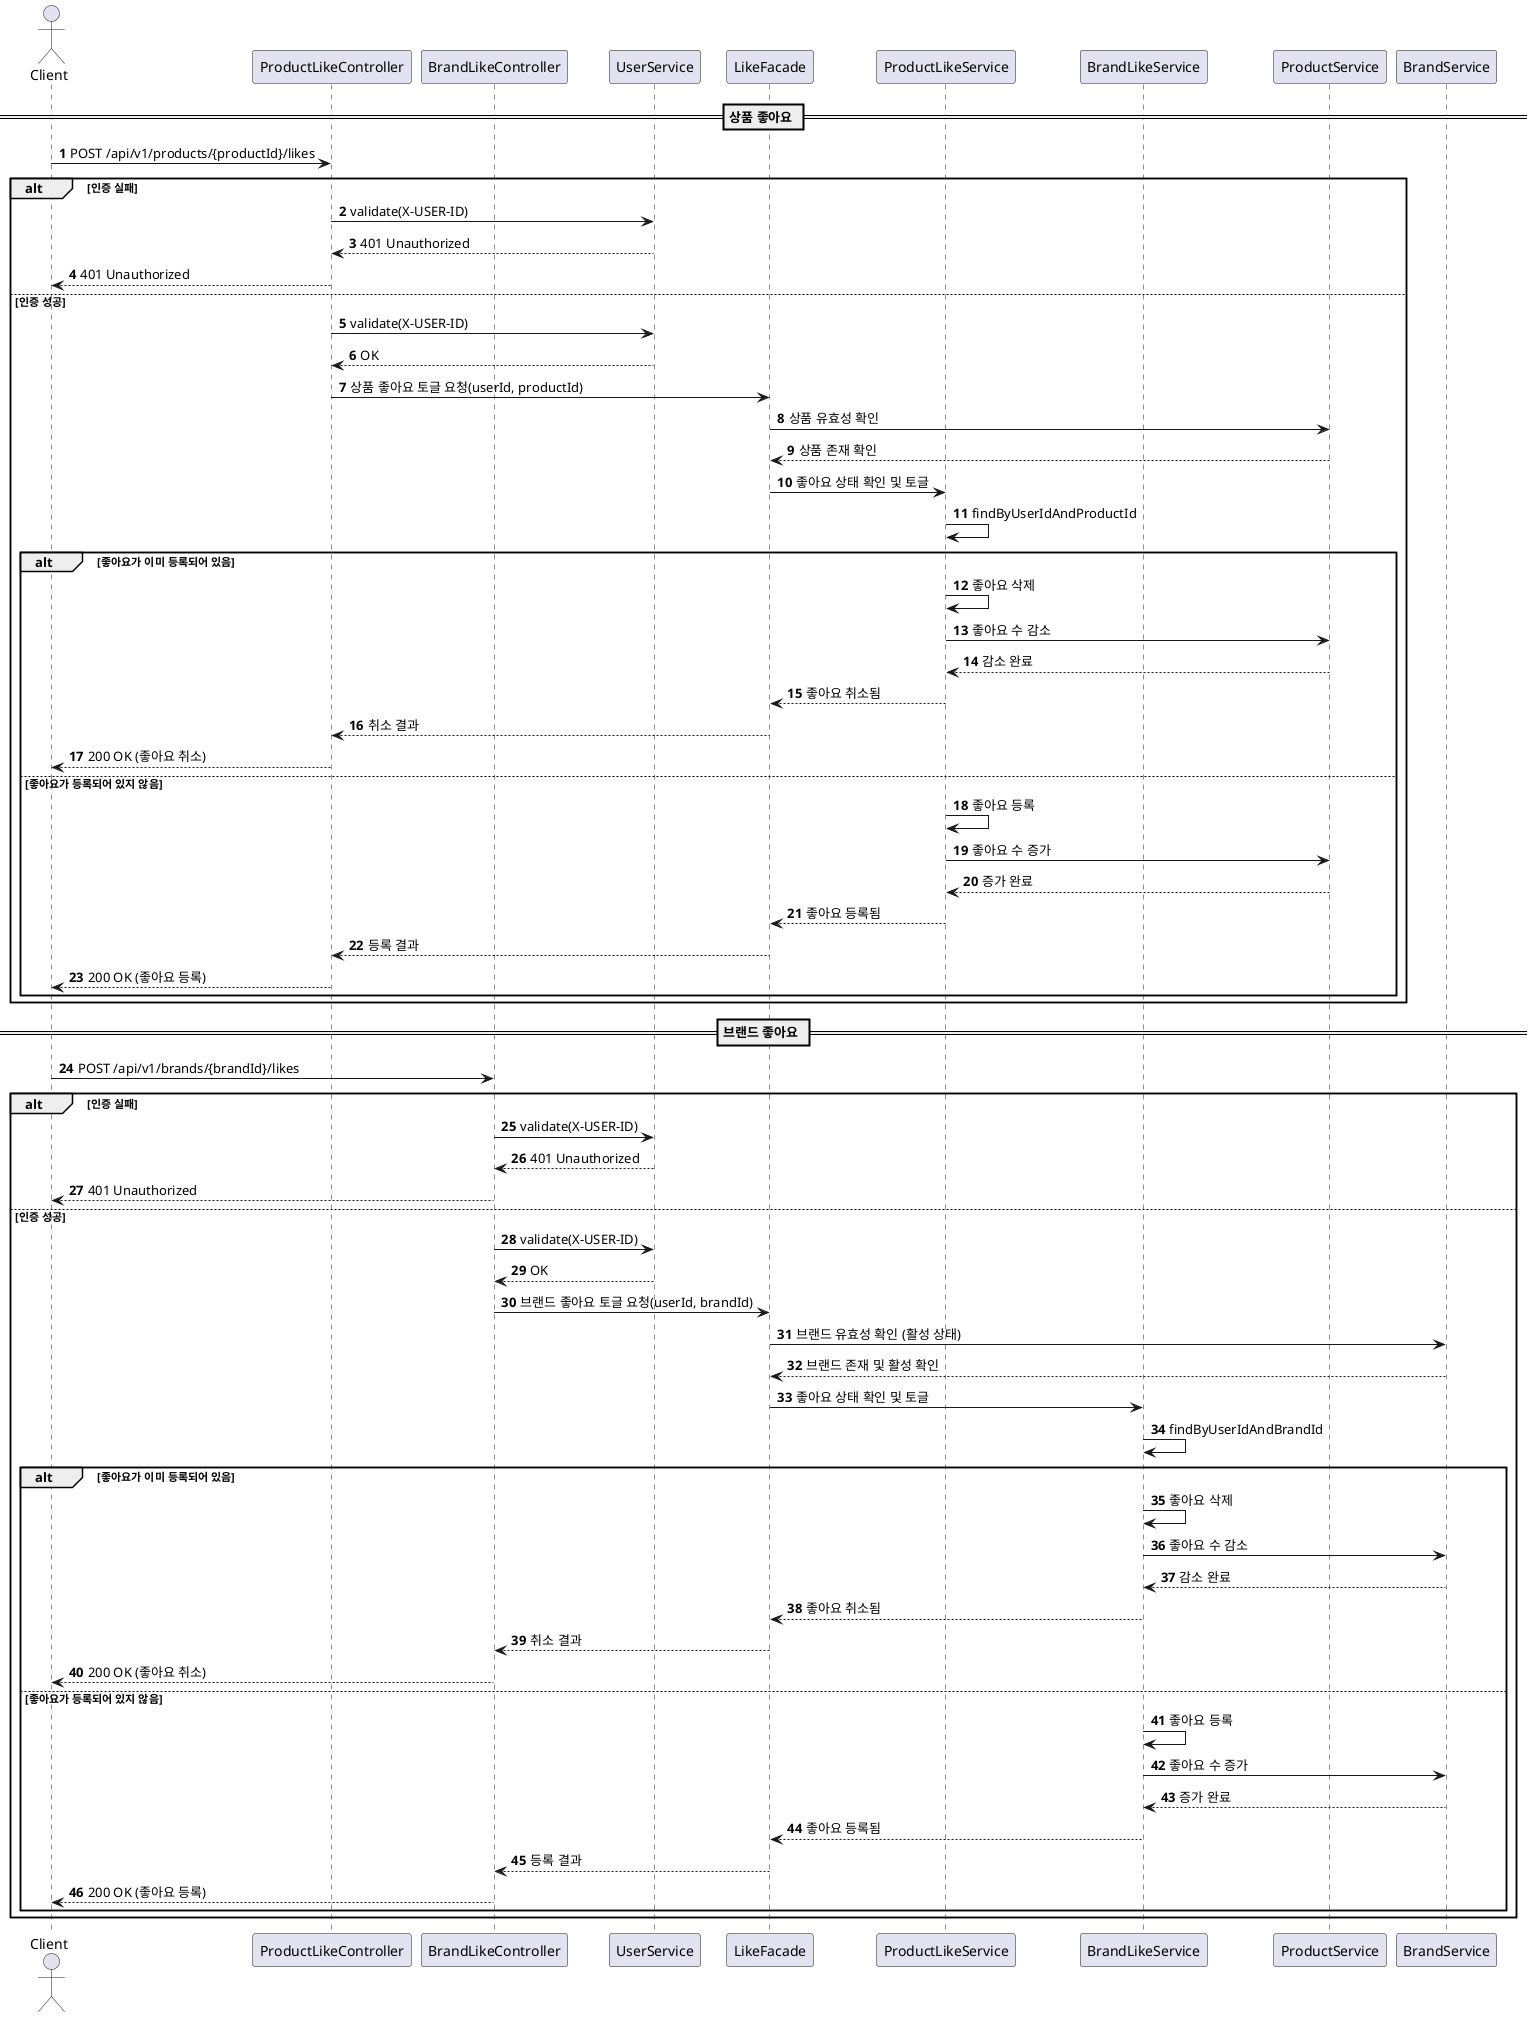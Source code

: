 @startuml
'https://plantuml.com/sequence-diagram

autonumber

actor Client
participant ProductLikeController
participant BrandLikeController
participant UserService
participant LikeFacade
participant ProductLikeService
participant BrandLikeService
participant ProductService
participant BrandService

== 상품 좋아요 ==
Client -> ProductLikeController : POST /api/v1/products/{productId}/likes
alt 인증 실패
    ProductLikeController -> UserService : validate(X-USER-ID)
    UserService --> ProductLikeController : 401 Unauthorized
    ProductLikeController --> Client : 401 Unauthorized
else 인증 성공
    ProductLikeController -> UserService : validate(X-USER-ID)
    UserService --> ProductLikeController : OK
    ProductLikeController -> LikeFacade : 상품 좋아요 토글 요청(userId, productId)
    
    LikeFacade -> ProductService : 상품 유효성 확인
    ProductService --> LikeFacade : 상품 존재 확인
    
    LikeFacade -> ProductLikeService : 좋아요 상태 확인 및 토글
    ProductLikeService -> ProductLikeService : findByUserIdAndProductId
    
    alt 좋아요가 이미 등록되어 있음
        ProductLikeService -> ProductLikeService : 좋아요 삭제
        ProductLikeService -> ProductService : 좋아요 수 감소
        ProductService --> ProductLikeService : 감소 완료
        ProductLikeService --> LikeFacade : 좋아요 취소됨
        LikeFacade --> ProductLikeController : 취소 결과
        ProductLikeController --> Client : 200 OK (좋아요 취소)
    else 좋아요가 등록되어 있지 않음
        ProductLikeService -> ProductLikeService : 좋아요 등록
        ProductLikeService -> ProductService : 좋아요 수 증가
        ProductService --> ProductLikeService : 증가 완료
        ProductLikeService --> LikeFacade : 좋아요 등록됨
        LikeFacade --> ProductLikeController : 등록 결과
        ProductLikeController --> Client : 200 OK (좋아요 등록)
    end
end

== 브랜드 좋아요 ==
Client -> BrandLikeController : POST /api/v1/brands/{brandId}/likes
alt 인증 실패
    BrandLikeController -> UserService : validate(X-USER-ID)
    UserService --> BrandLikeController : 401 Unauthorized
    BrandLikeController --> Client : 401 Unauthorized
else 인증 성공
    BrandLikeController -> UserService : validate(X-USER-ID)
    UserService --> BrandLikeController : OK
    BrandLikeController -> LikeFacade : 브랜드 좋아요 토글 요청(userId, brandId)
    
    LikeFacade -> BrandService : 브랜드 유효성 확인 (활성 상태)
    BrandService --> LikeFacade : 브랜드 존재 및 활성 확인
    
    LikeFacade -> BrandLikeService : 좋아요 상태 확인 및 토글
    BrandLikeService -> BrandLikeService : findByUserIdAndBrandId
    
    alt 좋아요가 이미 등록되어 있음
        BrandLikeService -> BrandLikeService : 좋아요 삭제
        BrandLikeService -> BrandService : 좋아요 수 감소
        BrandService --> BrandLikeService : 감소 완료
        BrandLikeService --> LikeFacade : 좋아요 취소됨
        LikeFacade --> BrandLikeController : 취소 결과
        BrandLikeController --> Client : 200 OK (좋아요 취소)
    else 좋아요가 등록되어 있지 않음
        BrandLikeService -> BrandLikeService : 좋아요 등록
        BrandLikeService -> BrandService : 좋아요 수 증가
        BrandService --> BrandLikeService : 증가 완료
        BrandLikeService --> LikeFacade : 좋아요 등록됨
        LikeFacade --> BrandLikeController : 등록 결과
        BrandLikeController --> Client : 200 OK (좋아요 등록)
    end
end

@enduml